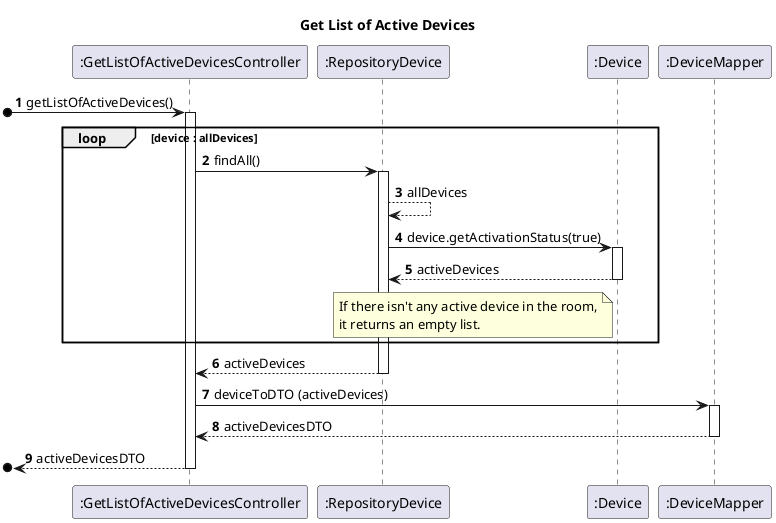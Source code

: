 @startuml
'https://plantuml.com/sequence-diagram


title Get List of Active Devices

autonumber

[o-> ":GetListOfActiveDevicesController" : getListOfActiveDevices()
activate ":GetListOfActiveDevicesController"

loop device : allDevices

":GetListOfActiveDevicesController"->":RepositoryDevice" : findAll()
activate ":RepositoryDevice"

":RepositoryDevice"-->":RepositoryDevice" : allDevices


    ":RepositoryDevice"->":Device": device.getActivationStatus(true)
    activate ":Device"
    ":Device"-->":RepositoryDevice" : activeDevices
    deactivate ":Device"

            note left of ":Device"
                If there isn't any active device in the room,
                it returns an empty list.
            end note
end

":RepositoryDevice"-->":GetListOfActiveDevicesController" : activeDevices
deactivate ":RepositoryDevice"

":GetListOfActiveDevicesController"->":DeviceMapper" : deviceToDTO (activeDevices)
activate ":DeviceMapper"

":DeviceMapper"-->":GetListOfActiveDevicesController" : activeDevicesDTO
deactivate ":DeviceMapper"

[o<--":GetListOfActiveDevicesController" : activeDevicesDTO
deactivate ":GetListOfActiveDevicesController"

@enduml